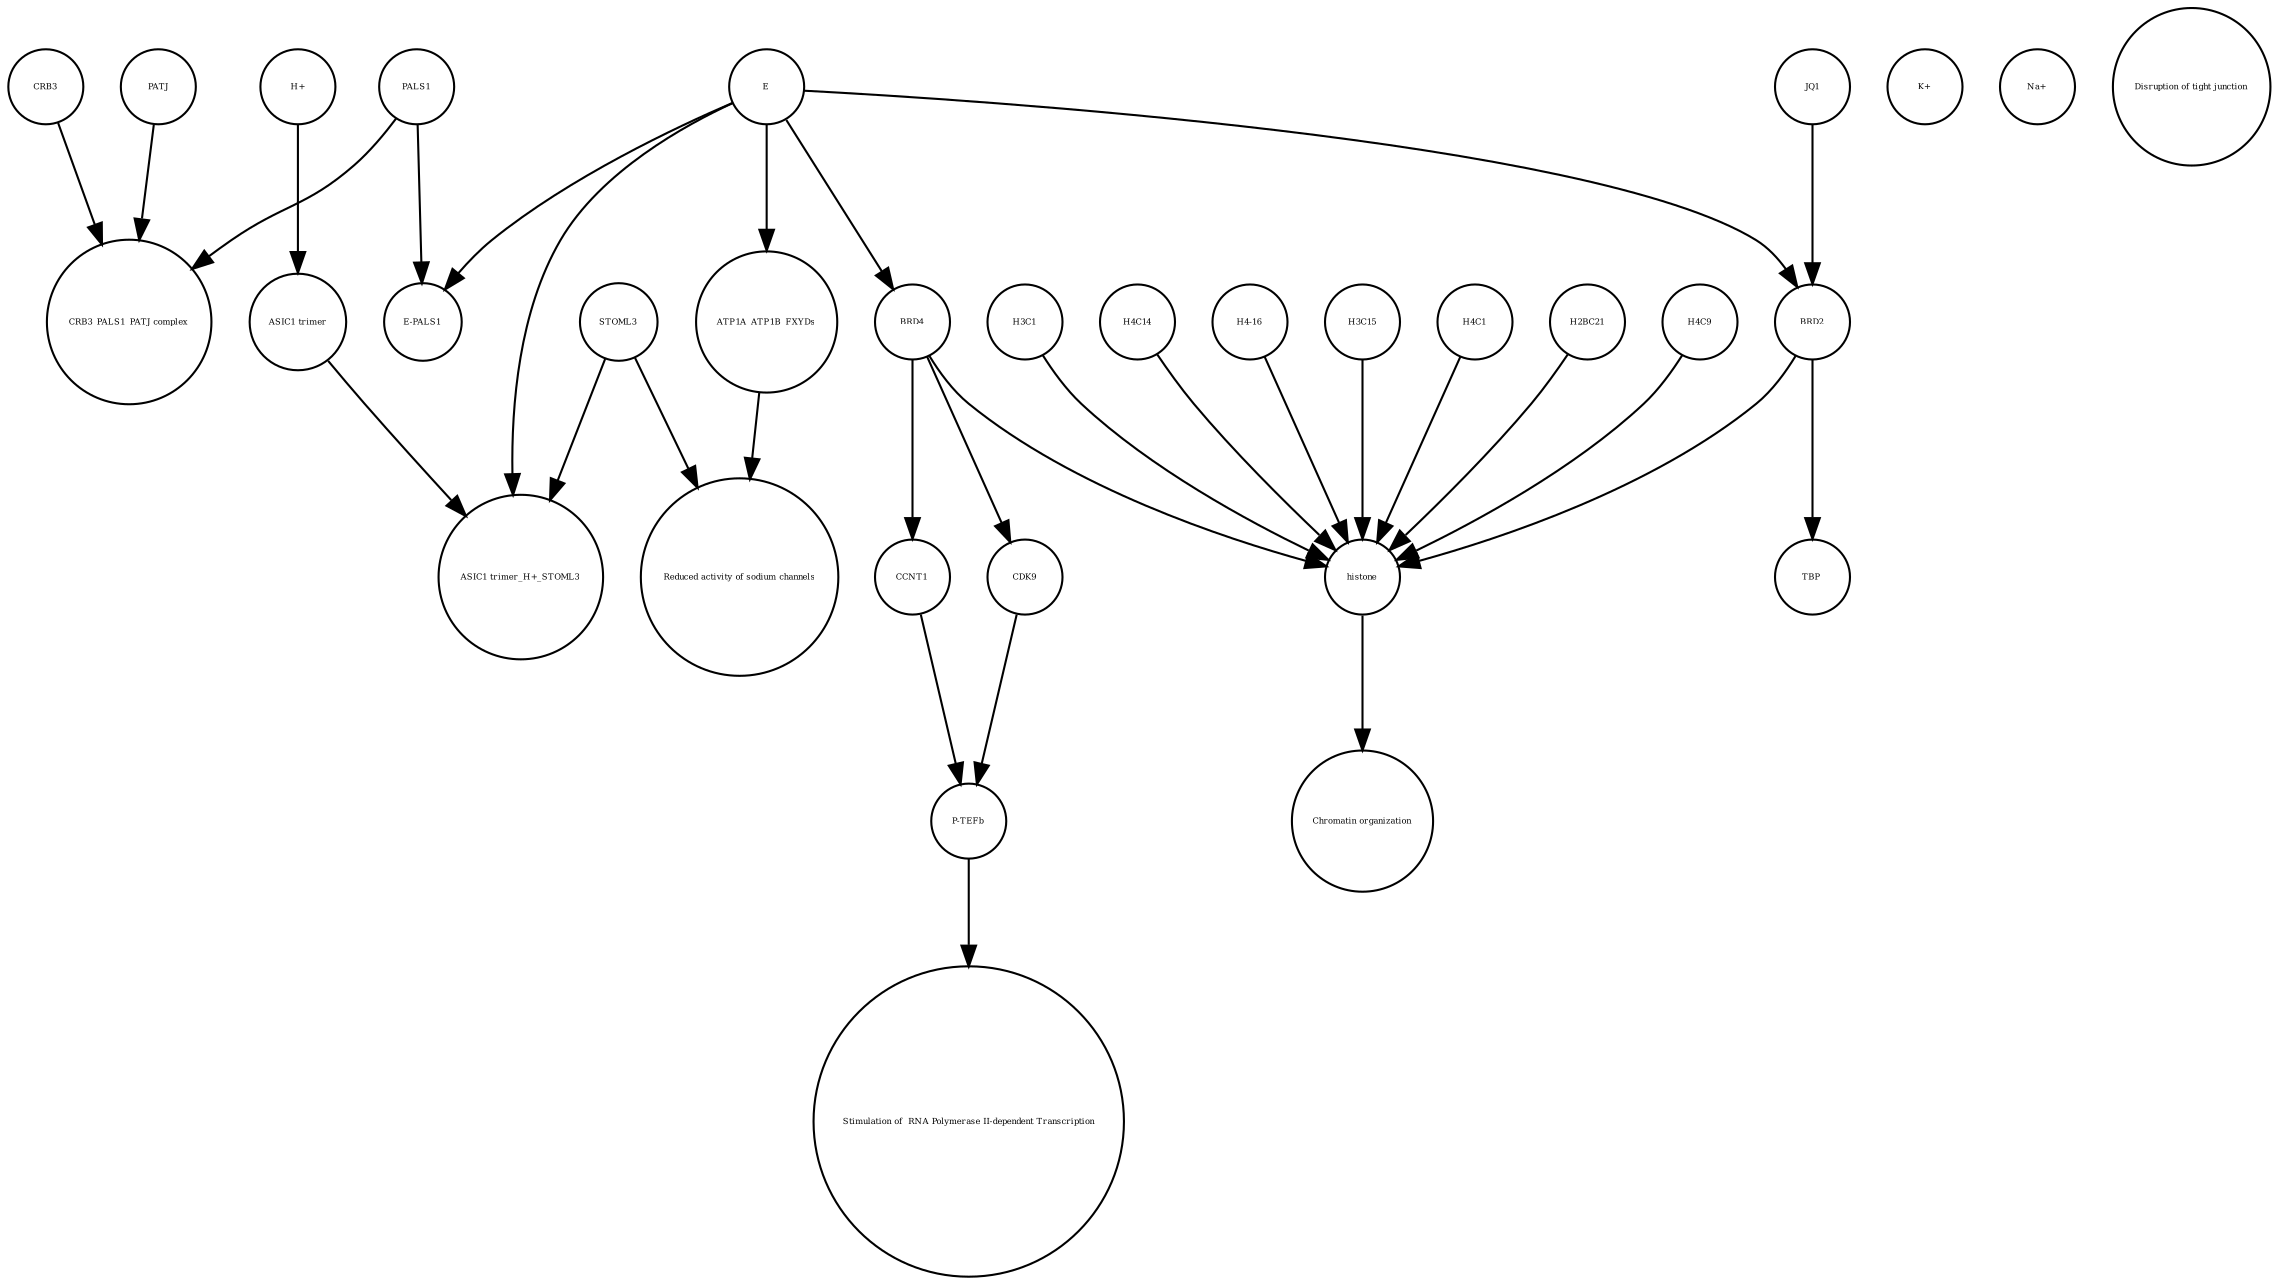 strict digraph  {
CRB3 [annotation="", bipartite=0, cls=macromolecule, fontsize=4, label=CRB3, shape=circle];
CCNT1 [annotation="", bipartite=0, cls=macromolecule, fontsize=4, label=CCNT1, shape=circle];
PATJ [annotation="", bipartite=0, cls=macromolecule, fontsize=4, label=PATJ, shape=circle];
"H+" [annotation="", bipartite=0, cls="simple chemical", fontsize=4, label="H+", shape=circle];
H4C1 [annotation="", bipartite=0, cls=macromolecule, fontsize=4, label=H4C1, shape=circle];
"ASIC1 trimer_H+_STOML3" [annotation="", bipartite=0, cls=complex, fontsize=4, label="ASIC1 trimer_H+_STOML3", shape=circle];
H2BC21 [annotation="", bipartite=0, cls=macromolecule, fontsize=4, label=H2BC21, shape=circle];
"K+" [annotation="", bipartite=0, cls="simple chemical", fontsize=4, label="K+", shape=circle];
PALS1 [annotation="", bipartite=0, cls=macromolecule, fontsize=4, label=PALS1, shape=circle];
H4C9 [annotation="", bipartite=0, cls=macromolecule, fontsize=4, label=H4C9, shape=circle];
E [annotation=urn_miriam_ncbiprotein_BCD58755, bipartite=0, cls=macromolecule, fontsize=4, label=E, shape=circle];
CDK9 [annotation="", bipartite=0, cls=macromolecule, fontsize=4, label=CDK9, shape=circle];
"Na+" [annotation="", bipartite=0, cls="simple chemical", fontsize=4, label="Na+", shape=circle];
JQ1 [annotation="", bipartite=0, cls=macromolecule, fontsize=4, label=JQ1, shape=circle];
"Disruption of tight junction" [annotation="", bipartite=0, cls=phenotype, fontsize=4, label="Disruption of tight junction", shape=circle];
"Chromatin organization" [annotation="", bipartite=0, cls=phenotype, fontsize=4, label="Chromatin organization", shape=circle];
BRD4 [annotation="", bipartite=0, cls=macromolecule, fontsize=4, label=BRD4, shape=circle];
H3C1 [annotation="", bipartite=0, cls=macromolecule, fontsize=4, label=H3C1, shape=circle];
BRD2 [annotation="", bipartite=0, cls=macromolecule, fontsize=4, label=BRD2, shape=circle];
"Reduced activity of sodium channels" [annotation="", bipartite=0, cls=phenotype, fontsize=4, label="Reduced activity of sodium channels", shape=circle];
TBP [annotation="", bipartite=0, cls=macromolecule, fontsize=4, label=TBP, shape=circle];
STOML3 [annotation="", bipartite=0, cls=macromolecule, fontsize=4, label=STOML3, shape=circle];
"ASIC1 trimer" [annotation="", bipartite=0, cls=macromolecule, fontsize=4, label="ASIC1 trimer", shape=circle];
"P-TEFb" [annotation="", bipartite=0, cls=complex, fontsize=4, label="P-TEFb", shape=circle];
"CRB3_PALS1_PATJ complex" [annotation="", bipartite=0, cls=complex, fontsize=4, label="CRB3_PALS1_PATJ complex", shape=circle];
" Stimulation of  RNA Polymerase II-dependent Transcription " [annotation="", bipartite=0, cls=phenotype, fontsize=4, label=" Stimulation of  RNA Polymerase II-dependent Transcription ", shape=circle];
H4C14 [annotation="", bipartite=0, cls=macromolecule, fontsize=4, label=H4C14, shape=circle];
"H4-16" [annotation="", bipartite=0, cls=macromolecule, fontsize=4, label="H4-16", shape=circle];
ATP1A_ATP1B_FXYDs [annotation="", bipartite=0, cls=complex, fontsize=4, label=ATP1A_ATP1B_FXYDs, shape=circle];
"E-PALS1" [annotation="", bipartite=0, cls=complex, fontsize=4, label="E-PALS1", shape=circle];
H3C15 [annotation="", bipartite=0, cls=macromolecule, fontsize=4, label=H3C15, shape=circle];
histone [annotation="", bipartite=0, cls=complex, fontsize=4, label=histone, shape=circle];
CRB3 -> "CRB3_PALS1_PATJ complex"  [annotation="", interaction_type=production];
CCNT1 -> "P-TEFb"  [annotation="", interaction_type=production];
PATJ -> "CRB3_PALS1_PATJ complex"  [annotation="", interaction_type=production];
"H+" -> "ASIC1 trimer"  [annotation="", interaction_type=production];
H4C1 -> histone  [annotation="", interaction_type=production];
H2BC21 -> histone  [annotation="", interaction_type=production];
PALS1 -> "CRB3_PALS1_PATJ complex"  [annotation="", interaction_type=production];
PALS1 -> "E-PALS1"  [annotation="", interaction_type=production];
H4C9 -> histone  [annotation="", interaction_type=production];
E -> BRD4  [annotation="urn_miriam_doi_10.1038%2Fs41586-020-2286-9", interaction_type=inhibition];
E -> "ASIC1 trimer_H+_STOML3"  [annotation="urn_miriam_doi_10.1016%2Fj.virol.2011.03.029", interaction_type=inhibition];
E -> ATP1A_ATP1B_FXYDs  [annotation="urn_miriam_doi_10.1016%2Fj.virol.2011.03.029", interaction_type=inhibition];
E -> "E-PALS1"  [annotation="", interaction_type=production];
E -> BRD2  [annotation="urn_miriam_doi_10.1038%2Fs41586-020-2286-9|urn_miriam_doi_10.1080%2F15592294.2018.1469891", interaction_type=inhibition];
CDK9 -> "P-TEFb"  [annotation="", interaction_type=production];
JQ1 -> BRD2  [annotation="urn_miriam_doi_10.1038%2Fs41586-020-2286-9|urn_miriam_doi_10.1080%2F15592294.2018.1469891", interaction_type=inhibition];
BRD4 -> histone  [annotation="urn_miriam_doi_10.1038%2Fnsmb.3228.|urn_miriam_doi_10.1016%2Fj.molcel.2008.01.018", interaction_type=catalysis];
BRD4 -> CCNT1  [annotation="urn_miriam_doi_10.1016%2Fj.molcel.2005.06.027", interaction_type=catalysis];
BRD4 -> CDK9  [annotation="urn_miriam_doi_10.18632%2Foncotarget.18583|urn_miriam_doi_10.1016%2Fj.molcel.2005.06.027", interaction_type=catalysis];
H3C1 -> histone  [annotation="", interaction_type=production];
BRD2 -> histone  [annotation="urn_miriam_doi_10.1038%2Fnsmb.3228.|urn_miriam_doi_10.1016%2Fj.molcel.2008.01.018", interaction_type=catalysis];
BRD2 -> TBP  [annotation="urn_miriam_doi_10.1007%2Fs11010-006-9223-6", interaction_type=catalysis];
STOML3 -> "ASIC1 trimer_H+_STOML3"  [annotation="", interaction_type=production];
STOML3 -> "Reduced activity of sodium channels"  [annotation="", interaction_type=production];
"ASIC1 trimer" -> "ASIC1 trimer_H+_STOML3"  [annotation="", interaction_type=production];
"P-TEFb" -> " Stimulation of  RNA Polymerase II-dependent Transcription "  [annotation="", interaction_type=production];
H4C14 -> histone  [annotation="", interaction_type=production];
"H4-16" -> histone  [annotation="", interaction_type=production];
ATP1A_ATP1B_FXYDs -> "Reduced activity of sodium channels"  [annotation="", interaction_type=production];
H3C15 -> histone  [annotation="", interaction_type=production];
histone -> "Chromatin organization"  [annotation="", interaction_type=production];
}
